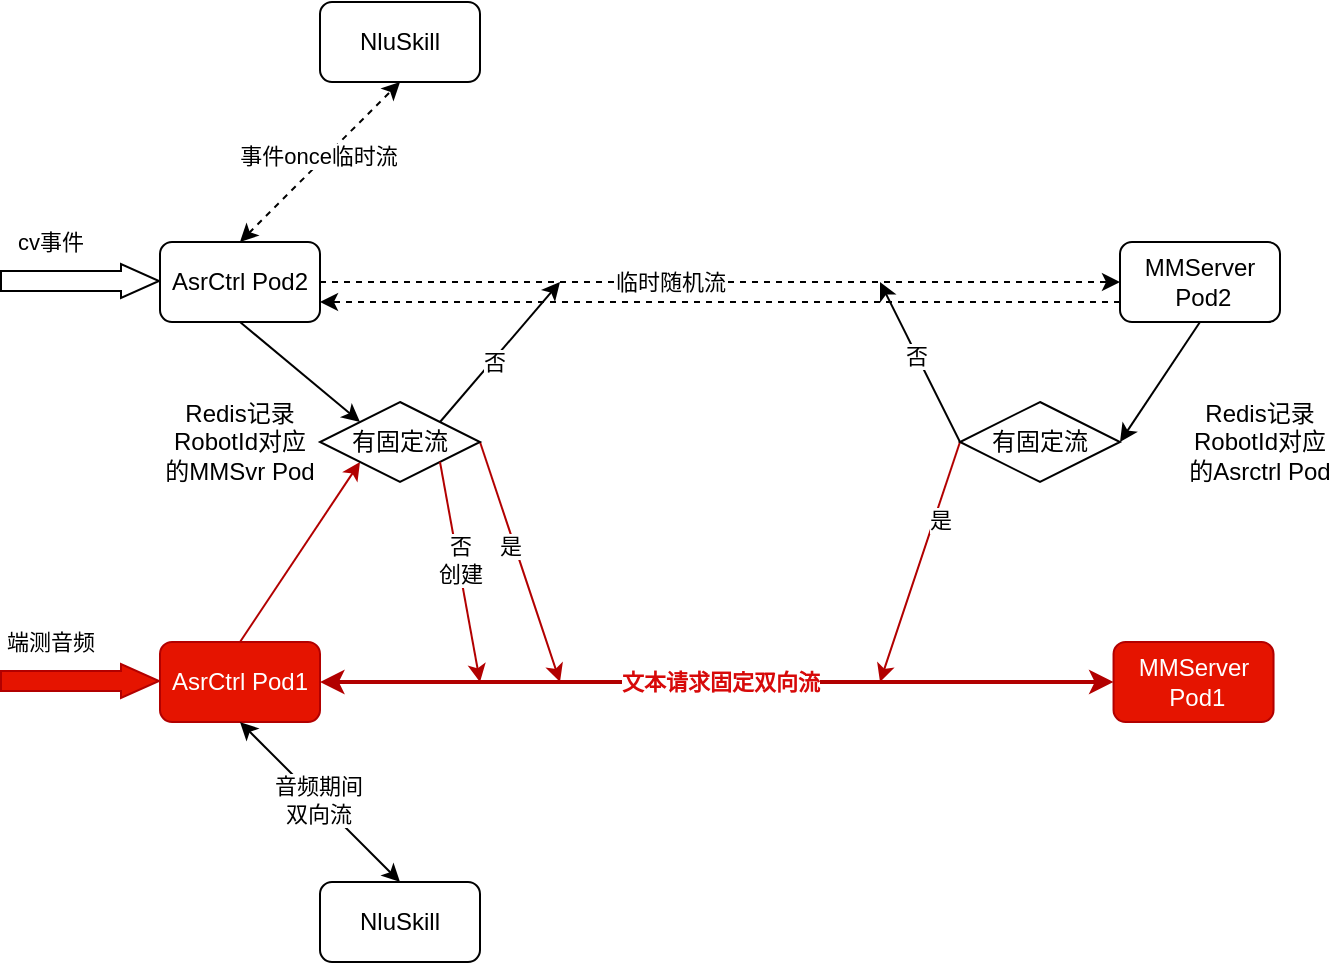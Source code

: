 <mxfile version="21.6.5" type="github">
  <diagram name="第 1 页" id="vH-pf9b5KvykDvCfkbFp">
    <mxGraphModel dx="1114" dy="584" grid="1" gridSize="10" guides="1" tooltips="1" connect="1" arrows="1" fold="1" page="1" pageScale="1" pageWidth="827" pageHeight="1169" math="0" shadow="0">
      <root>
        <mxCell id="0" />
        <mxCell id="1" parent="0" />
        <mxCell id="SbnSEgqK6sN5x0bBLDBT-2" value="" style="shape=flexArrow;endArrow=classic;html=1;rounded=0;endWidth=6;endSize=6;fillColor=#e51400;strokeColor=#B20000;" edge="1" parent="1">
          <mxGeometry width="50" height="50" relative="1" as="geometry">
            <mxPoint x="40" y="579.5" as="sourcePoint" />
            <mxPoint x="120" y="579.5" as="targetPoint" />
          </mxGeometry>
        </mxCell>
        <mxCell id="SbnSEgqK6sN5x0bBLDBT-3" value="端测音频" style="edgeLabel;html=1;align=center;verticalAlign=middle;resizable=0;points=[];" vertex="1" connectable="0" parent="SbnSEgqK6sN5x0bBLDBT-2">
          <mxGeometry x="-0.371" y="3" relative="1" as="geometry">
            <mxPoint y="-17" as="offset" />
          </mxGeometry>
        </mxCell>
        <mxCell id="SbnSEgqK6sN5x0bBLDBT-4" value="" style="shape=flexArrow;endArrow=classic;html=1;rounded=0;endWidth=6;endSize=6;" edge="1" parent="1">
          <mxGeometry width="50" height="50" relative="1" as="geometry">
            <mxPoint x="40" y="379.5" as="sourcePoint" />
            <mxPoint x="120" y="379.5" as="targetPoint" />
          </mxGeometry>
        </mxCell>
        <mxCell id="SbnSEgqK6sN5x0bBLDBT-5" value="cv事件" style="edgeLabel;html=1;align=center;verticalAlign=middle;resizable=0;points=[];" vertex="1" connectable="0" parent="SbnSEgqK6sN5x0bBLDBT-4">
          <mxGeometry x="-0.371" y="3" relative="1" as="geometry">
            <mxPoint y="-17" as="offset" />
          </mxGeometry>
        </mxCell>
        <mxCell id="SbnSEgqK6sN5x0bBLDBT-51" style="rounded=0;orthogonalLoop=1;jettySize=auto;html=1;exitX=0.5;exitY=0;exitDx=0;exitDy=0;entryX=0;entryY=1;entryDx=0;entryDy=0;fillColor=#e51400;strokeColor=#B20000;" edge="1" parent="1" source="SbnSEgqK6sN5x0bBLDBT-7" target="SbnSEgqK6sN5x0bBLDBT-31">
          <mxGeometry relative="1" as="geometry" />
        </mxCell>
        <mxCell id="SbnSEgqK6sN5x0bBLDBT-7" value="AsrCtrl Pod1" style="rounded=1;whiteSpace=wrap;html=1;fillColor=#e51400;fontColor=#ffffff;strokeColor=#B20000;" vertex="1" parent="1">
          <mxGeometry x="120" y="560" width="80" height="40" as="geometry" />
        </mxCell>
        <mxCell id="SbnSEgqK6sN5x0bBLDBT-8" value="NluSkill" style="rounded=1;whiteSpace=wrap;html=1;" vertex="1" parent="1">
          <mxGeometry x="200" y="680" width="80" height="40" as="geometry" />
        </mxCell>
        <mxCell id="SbnSEgqK6sN5x0bBLDBT-9" value="MMServer&lt;br&gt;&amp;nbsp;Pod1" style="rounded=1;whiteSpace=wrap;html=1;fillColor=#e51400;fontColor=#ffffff;strokeColor=#B20000;" vertex="1" parent="1">
          <mxGeometry x="596.77" y="560" width="80" height="40" as="geometry" />
        </mxCell>
        <mxCell id="SbnSEgqK6sN5x0bBLDBT-32" style="rounded=0;orthogonalLoop=1;jettySize=auto;html=1;exitX=0.5;exitY=1;exitDx=0;exitDy=0;entryX=0;entryY=0;entryDx=0;entryDy=0;" edge="1" parent="1" source="SbnSEgqK6sN5x0bBLDBT-10" target="SbnSEgqK6sN5x0bBLDBT-31">
          <mxGeometry relative="1" as="geometry" />
        </mxCell>
        <mxCell id="SbnSEgqK6sN5x0bBLDBT-10" value="AsrCtrl Pod2" style="rounded=1;whiteSpace=wrap;html=1;" vertex="1" parent="1">
          <mxGeometry x="120" y="360" width="80" height="40" as="geometry" />
        </mxCell>
        <mxCell id="SbnSEgqK6sN5x0bBLDBT-26" style="rounded=0;orthogonalLoop=1;jettySize=auto;html=1;exitX=0.5;exitY=1;exitDx=0;exitDy=0;entryX=1;entryY=0.5;entryDx=0;entryDy=0;" edge="1" parent="1" source="SbnSEgqK6sN5x0bBLDBT-12" target="SbnSEgqK6sN5x0bBLDBT-25">
          <mxGeometry relative="1" as="geometry" />
        </mxCell>
        <mxCell id="SbnSEgqK6sN5x0bBLDBT-12" value="MMServer&lt;br&gt;&amp;nbsp;Pod2" style="rounded=1;whiteSpace=wrap;html=1;" vertex="1" parent="1">
          <mxGeometry x="600" y="360" width="80" height="40" as="geometry" />
        </mxCell>
        <mxCell id="SbnSEgqK6sN5x0bBLDBT-18" value="" style="endArrow=classic;startArrow=classic;html=1;rounded=0;entryX=0;entryY=0.5;entryDx=0;entryDy=0;fillColor=#e51400;strokeColor=#B20000;strokeWidth=2;" edge="1" parent="1" source="SbnSEgqK6sN5x0bBLDBT-7" target="SbnSEgqK6sN5x0bBLDBT-9">
          <mxGeometry width="50" height="50" relative="1" as="geometry">
            <mxPoint x="240" y="579.5" as="sourcePoint" />
            <mxPoint x="320" y="579.5" as="targetPoint" />
          </mxGeometry>
        </mxCell>
        <mxCell id="SbnSEgqK6sN5x0bBLDBT-21" value="文本请求固定双向流" style="edgeLabel;html=1;align=center;verticalAlign=middle;resizable=0;points=[];fontColor=#d70909;fontStyle=1" vertex="1" connectable="0" parent="SbnSEgqK6sN5x0bBLDBT-18">
          <mxGeometry x="-0.14" y="2" relative="1" as="geometry">
            <mxPoint x="29" y="2" as="offset" />
          </mxGeometry>
        </mxCell>
        <mxCell id="SbnSEgqK6sN5x0bBLDBT-19" value="" style="endArrow=classic;html=1;rounded=0;entryX=0;entryY=0.5;entryDx=0;entryDy=0;dashed=1;exitX=1;exitY=0.5;exitDx=0;exitDy=0;" edge="1" parent="1" source="SbnSEgqK6sN5x0bBLDBT-10" target="SbnSEgqK6sN5x0bBLDBT-12">
          <mxGeometry width="50" height="50" relative="1" as="geometry">
            <mxPoint x="210" y="350" as="sourcePoint" />
            <mxPoint x="290" y="310" as="targetPoint" />
          </mxGeometry>
        </mxCell>
        <mxCell id="SbnSEgqK6sN5x0bBLDBT-45" value="临时随机流" style="edgeLabel;html=1;align=center;verticalAlign=middle;resizable=0;points=[];" vertex="1" connectable="0" parent="SbnSEgqK6sN5x0bBLDBT-19">
          <mxGeometry x="-0.125" relative="1" as="geometry">
            <mxPoint as="offset" />
          </mxGeometry>
        </mxCell>
        <mxCell id="SbnSEgqK6sN5x0bBLDBT-27" style="rounded=0;orthogonalLoop=1;jettySize=auto;html=1;exitX=0;exitY=0.5;exitDx=0;exitDy=0;fillColor=#e51400;strokeColor=#B20000;" edge="1" parent="1" source="SbnSEgqK6sN5x0bBLDBT-25">
          <mxGeometry relative="1" as="geometry">
            <mxPoint x="480" y="580" as="targetPoint" />
          </mxGeometry>
        </mxCell>
        <mxCell id="SbnSEgqK6sN5x0bBLDBT-28" value="是" style="edgeLabel;html=1;align=center;verticalAlign=middle;resizable=0;points=[];" vertex="1" connectable="0" parent="SbnSEgqK6sN5x0bBLDBT-27">
          <mxGeometry x="-0.356" y="2" relative="1" as="geometry">
            <mxPoint x="1" as="offset" />
          </mxGeometry>
        </mxCell>
        <mxCell id="SbnSEgqK6sN5x0bBLDBT-29" style="rounded=0;orthogonalLoop=1;jettySize=auto;html=1;exitX=0;exitY=0.75;exitDx=0;exitDy=0;dashed=1;entryX=1;entryY=0.75;entryDx=0;entryDy=0;" edge="1" parent="1" source="SbnSEgqK6sN5x0bBLDBT-12" target="SbnSEgqK6sN5x0bBLDBT-10">
          <mxGeometry relative="1" as="geometry">
            <mxPoint x="220" y="420" as="targetPoint" />
          </mxGeometry>
        </mxCell>
        <mxCell id="SbnSEgqK6sN5x0bBLDBT-25" value="有固定流" style="rhombus;whiteSpace=wrap;html=1;" vertex="1" parent="1">
          <mxGeometry x="520" y="440" width="80" height="40" as="geometry" />
        </mxCell>
        <mxCell id="SbnSEgqK6sN5x0bBLDBT-33" style="rounded=0;orthogonalLoop=1;jettySize=auto;html=1;exitX=1;exitY=0.5;exitDx=0;exitDy=0;fillColor=#e51400;strokeColor=#B20000;" edge="1" parent="1" source="SbnSEgqK6sN5x0bBLDBT-31">
          <mxGeometry relative="1" as="geometry">
            <mxPoint x="280" y="470" as="sourcePoint" />
            <mxPoint x="320" y="580" as="targetPoint" />
          </mxGeometry>
        </mxCell>
        <mxCell id="SbnSEgqK6sN5x0bBLDBT-48" value="是" style="edgeLabel;html=1;align=center;verticalAlign=middle;resizable=0;points=[];" vertex="1" connectable="0" parent="SbnSEgqK6sN5x0bBLDBT-33">
          <mxGeometry x="-0.153" y="-2" relative="1" as="geometry">
            <mxPoint as="offset" />
          </mxGeometry>
        </mxCell>
        <mxCell id="SbnSEgqK6sN5x0bBLDBT-31" value="有固定流" style="rhombus;whiteSpace=wrap;html=1;" vertex="1" parent="1">
          <mxGeometry x="200" y="440" width="80" height="40" as="geometry" />
        </mxCell>
        <mxCell id="SbnSEgqK6sN5x0bBLDBT-37" value="" style="endArrow=classic;startArrow=classic;html=1;rounded=0;exitX=0.5;exitY=0;exitDx=0;exitDy=0;" edge="1" parent="1" source="SbnSEgqK6sN5x0bBLDBT-8">
          <mxGeometry width="50" height="50" relative="1" as="geometry">
            <mxPoint x="110" y="650" as="sourcePoint" />
            <mxPoint x="160" y="600" as="targetPoint" />
          </mxGeometry>
        </mxCell>
        <mxCell id="SbnSEgqK6sN5x0bBLDBT-38" value="音频期间&lt;br&gt;双向流" style="edgeLabel;html=1;align=center;verticalAlign=middle;resizable=0;points=[];" vertex="1" connectable="0" parent="SbnSEgqK6sN5x0bBLDBT-37">
          <mxGeometry x="0.025" relative="1" as="geometry">
            <mxPoint as="offset" />
          </mxGeometry>
        </mxCell>
        <mxCell id="SbnSEgqK6sN5x0bBLDBT-39" value="NluSkill" style="rounded=1;whiteSpace=wrap;html=1;" vertex="1" parent="1">
          <mxGeometry x="200" y="240" width="80" height="40" as="geometry" />
        </mxCell>
        <mxCell id="SbnSEgqK6sN5x0bBLDBT-41" value="" style="endArrow=classic;startArrow=classic;html=1;rounded=0;entryX=0.5;entryY=1;entryDx=0;entryDy=0;dashed=1;" edge="1" parent="1" target="SbnSEgqK6sN5x0bBLDBT-39">
          <mxGeometry width="50" height="50" relative="1" as="geometry">
            <mxPoint x="160" y="360" as="sourcePoint" />
            <mxPoint x="210" y="310" as="targetPoint" />
          </mxGeometry>
        </mxCell>
        <mxCell id="SbnSEgqK6sN5x0bBLDBT-42" value="事件once临时流" style="edgeLabel;html=1;align=center;verticalAlign=middle;resizable=0;points=[];" vertex="1" connectable="0" parent="SbnSEgqK6sN5x0bBLDBT-41">
          <mxGeometry x="0.013" y="4" relative="1" as="geometry">
            <mxPoint x="1" as="offset" />
          </mxGeometry>
        </mxCell>
        <mxCell id="SbnSEgqK6sN5x0bBLDBT-46" value="" style="endArrow=classic;html=1;rounded=0;exitX=1;exitY=0;exitDx=0;exitDy=0;" edge="1" parent="1" source="SbnSEgqK6sN5x0bBLDBT-31">
          <mxGeometry width="50" height="50" relative="1" as="geometry">
            <mxPoint x="330" y="470" as="sourcePoint" />
            <mxPoint x="320" y="380" as="targetPoint" />
          </mxGeometry>
        </mxCell>
        <mxCell id="SbnSEgqK6sN5x0bBLDBT-47" value="否" style="edgeLabel;html=1;align=center;verticalAlign=middle;resizable=0;points=[];" vertex="1" connectable="0" parent="SbnSEgqK6sN5x0bBLDBT-46">
          <mxGeometry x="-0.142" y="-1" relative="1" as="geometry">
            <mxPoint y="-1" as="offset" />
          </mxGeometry>
        </mxCell>
        <mxCell id="SbnSEgqK6sN5x0bBLDBT-49" value="" style="endArrow=classic;html=1;rounded=0;exitX=0;exitY=0.5;exitDx=0;exitDy=0;" edge="1" parent="1" source="SbnSEgqK6sN5x0bBLDBT-25">
          <mxGeometry width="50" height="50" relative="1" as="geometry">
            <mxPoint x="410" y="460" as="sourcePoint" />
            <mxPoint x="480" y="380" as="targetPoint" />
          </mxGeometry>
        </mxCell>
        <mxCell id="SbnSEgqK6sN5x0bBLDBT-50" value="否" style="edgeLabel;html=1;align=center;verticalAlign=middle;resizable=0;points=[];" vertex="1" connectable="0" parent="SbnSEgqK6sN5x0bBLDBT-49">
          <mxGeometry x="0.08" relative="1" as="geometry">
            <mxPoint x="-1" as="offset" />
          </mxGeometry>
        </mxCell>
        <mxCell id="SbnSEgqK6sN5x0bBLDBT-52" style="rounded=0;orthogonalLoop=1;jettySize=auto;html=1;exitX=1;exitY=1;exitDx=0;exitDy=0;fillColor=#e51400;strokeColor=#B20000;" edge="1" parent="1" source="SbnSEgqK6sN5x0bBLDBT-31">
          <mxGeometry relative="1" as="geometry">
            <mxPoint x="170" y="570" as="sourcePoint" />
            <mxPoint x="280" y="580" as="targetPoint" />
          </mxGeometry>
        </mxCell>
        <mxCell id="SbnSEgqK6sN5x0bBLDBT-53" value="否&lt;br&gt;创建" style="edgeLabel;html=1;align=center;verticalAlign=middle;resizable=0;points=[];" vertex="1" connectable="0" parent="SbnSEgqK6sN5x0bBLDBT-52">
          <mxGeometry x="-0.106" y="1" relative="1" as="geometry">
            <mxPoint as="offset" />
          </mxGeometry>
        </mxCell>
        <mxCell id="SbnSEgqK6sN5x0bBLDBT-58" value="Redis记录RobotId对应的Asrctrl Pod" style="text;html=1;strokeColor=none;fillColor=none;align=center;verticalAlign=middle;whiteSpace=wrap;rounded=0;" vertex="1" parent="1">
          <mxGeometry x="630" y="445" width="80" height="30" as="geometry" />
        </mxCell>
        <mxCell id="SbnSEgqK6sN5x0bBLDBT-59" value="Redis记录RobotId对应的MMSvr Pod" style="text;html=1;strokeColor=none;fillColor=none;align=center;verticalAlign=middle;whiteSpace=wrap;rounded=0;" vertex="1" parent="1">
          <mxGeometry x="120" y="445" width="80" height="30" as="geometry" />
        </mxCell>
      </root>
    </mxGraphModel>
  </diagram>
</mxfile>
